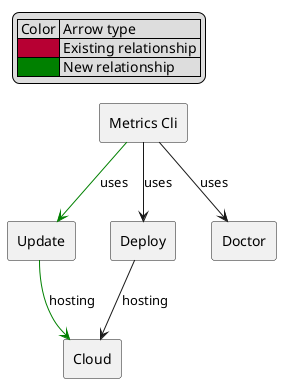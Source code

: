 @startuml update_feature_integration_component_diagram

skinparam componentStyle rectangle

legend top left
    | Color | Arrow type |
    |<#B70033>| Existing relationship |
    |<#Green>| New relationship |
endlegend

component "Metrics Cli" as Cli
component "Update"
component "Deploy"
component "Doctor"
component Cloud

Cli -[#Green]-> Update : uses
Cli --> Deploy : uses
Cli --> Doctor : uses

Update -[#Green]-> Cloud : hosting
Deploy --> Cloud : hosting

@enduml